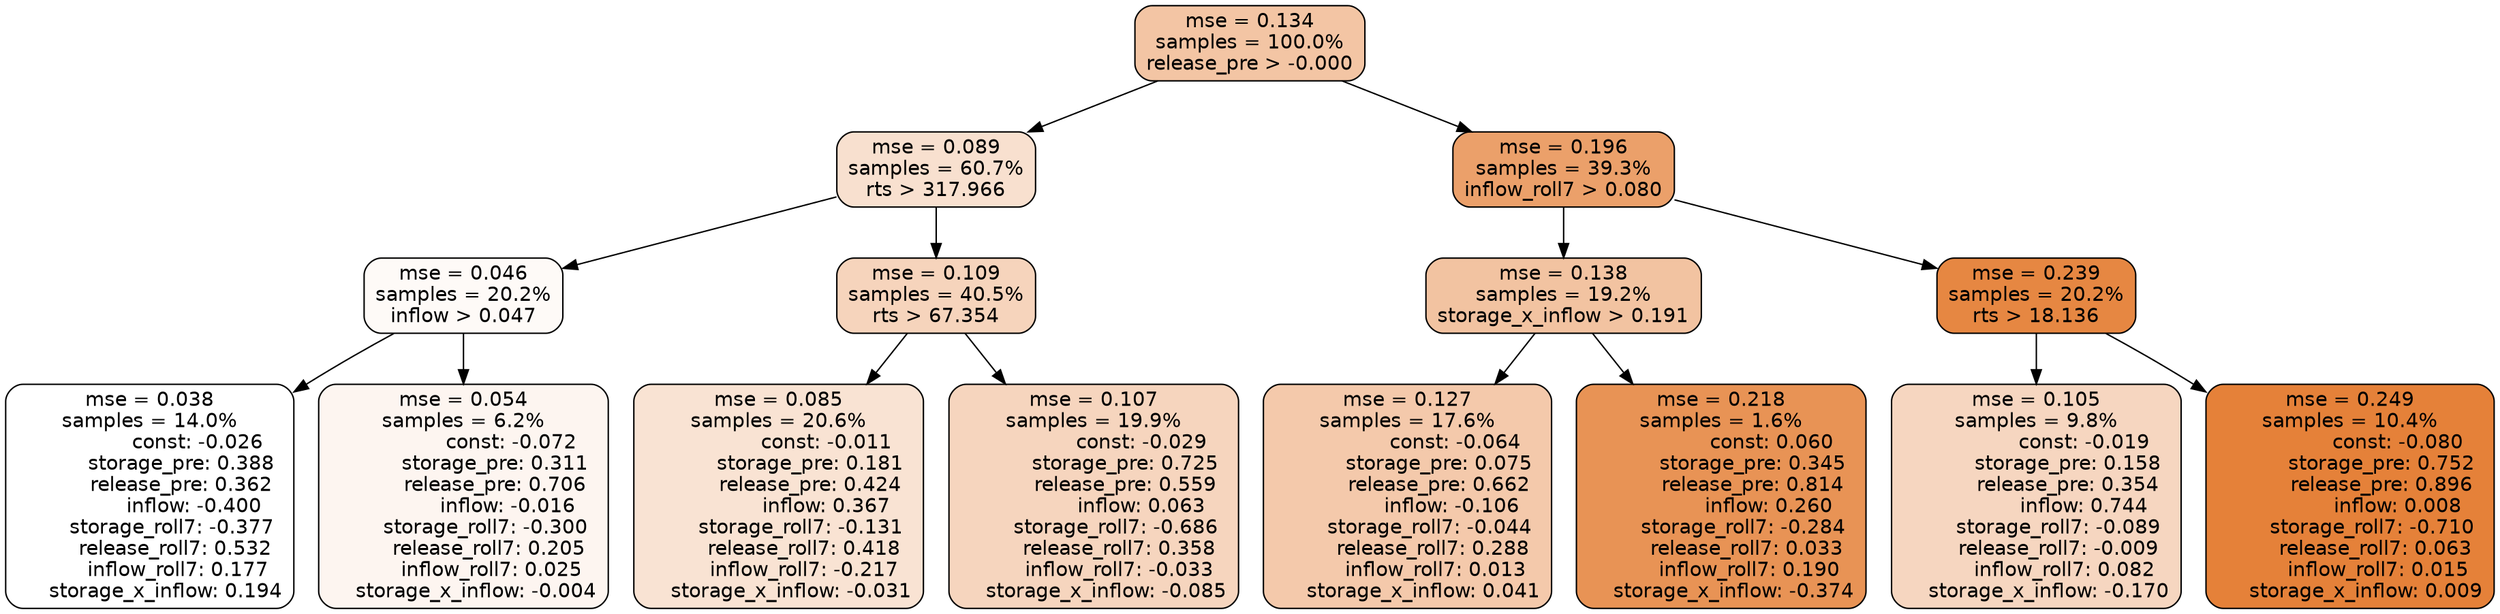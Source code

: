 digraph tree {
node [shape=rectangle, style="filled, rounded", color="black", fontname=helvetica] ;
edge [fontname=helvetica] ;
	"0" [label="mse = 0.134
samples = 100.0%
release_pre > -0.000", fillcolor="#f3c5a4"]
	"1" [label="mse = 0.089
samples = 60.7%
rts > 317.966", fillcolor="#f8e0cf"]
	"8" [label="mse = 0.196
samples = 39.3%
inflow_roll7 > 0.080", fillcolor="#eba06a"]
	"5" [label="mse = 0.046
samples = 20.2%
inflow > 0.047", fillcolor="#fefaf7"]
	"2" [label="mse = 0.109
samples = 40.5%
rts > 67.354", fillcolor="#f6d4bc"]
	"9" [label="mse = 0.138
samples = 19.2%
storage_x_inflow > 0.191", fillcolor="#f2c3a1"]
	"12" [label="mse = 0.239
samples = 20.2%
rts > 18.136", fillcolor="#e68742"]
	"6" [label="mse = 0.038
samples = 14.0%
               const: -0.026
          storage_pre: 0.388
          release_pre: 0.362
              inflow: -0.400
       storage_roll7: -0.377
        release_roll7: 0.532
         inflow_roll7: 0.177
     storage_x_inflow: 0.194", fillcolor="#ffffff"]
	"7" [label="mse = 0.054
samples = 6.2%
               const: -0.072
          storage_pre: 0.311
          release_pre: 0.706
              inflow: -0.016
       storage_roll7: -0.300
        release_roll7: 0.205
         inflow_roll7: 0.025
    storage_x_inflow: -0.004", fillcolor="#fdf5f0"]
	"3" [label="mse = 0.085
samples = 20.6%
               const: -0.011
          storage_pre: 0.181
          release_pre: 0.424
               inflow: 0.367
       storage_roll7: -0.131
        release_roll7: 0.418
        inflow_roll7: -0.217
    storage_x_inflow: -0.031", fillcolor="#f9e3d3"]
	"4" [label="mse = 0.107
samples = 19.9%
               const: -0.029
          storage_pre: 0.725
          release_pre: 0.559
               inflow: 0.063
       storage_roll7: -0.686
        release_roll7: 0.358
        inflow_roll7: -0.033
    storage_x_inflow: -0.085", fillcolor="#f6d5be"]
	"10" [label="mse = 0.127
samples = 17.6%
               const: -0.064
          storage_pre: 0.075
          release_pre: 0.662
              inflow: -0.106
       storage_roll7: -0.044
        release_roll7: 0.288
         inflow_roll7: 0.013
     storage_x_inflow: 0.041", fillcolor="#f4c9ab"]
	"11" [label="mse = 0.218
samples = 1.6%
                const: 0.060
          storage_pre: 0.345
          release_pre: 0.814
               inflow: 0.260
       storage_roll7: -0.284
        release_roll7: 0.033
         inflow_roll7: 0.190
    storage_x_inflow: -0.374", fillcolor="#e89355"]
	"13" [label="mse = 0.105
samples = 9.8%
               const: -0.019
          storage_pre: 0.158
          release_pre: 0.354
               inflow: 0.744
       storage_roll7: -0.089
       release_roll7: -0.009
         inflow_roll7: 0.082
    storage_x_inflow: -0.170", fillcolor="#f6d6c0"]
	"14" [label="mse = 0.249
samples = 10.4%
               const: -0.080
          storage_pre: 0.752
          release_pre: 0.896
               inflow: 0.008
       storage_roll7: -0.710
        release_roll7: 0.063
         inflow_roll7: 0.015
     storage_x_inflow: 0.009", fillcolor="#e58139"]

	"0" -> "1"
	"0" -> "8"
	"1" -> "2"
	"1" -> "5"
	"8" -> "9"
	"8" -> "12"
	"5" -> "6"
	"5" -> "7"
	"2" -> "3"
	"2" -> "4"
	"9" -> "10"
	"9" -> "11"
	"12" -> "13"
	"12" -> "14"
}